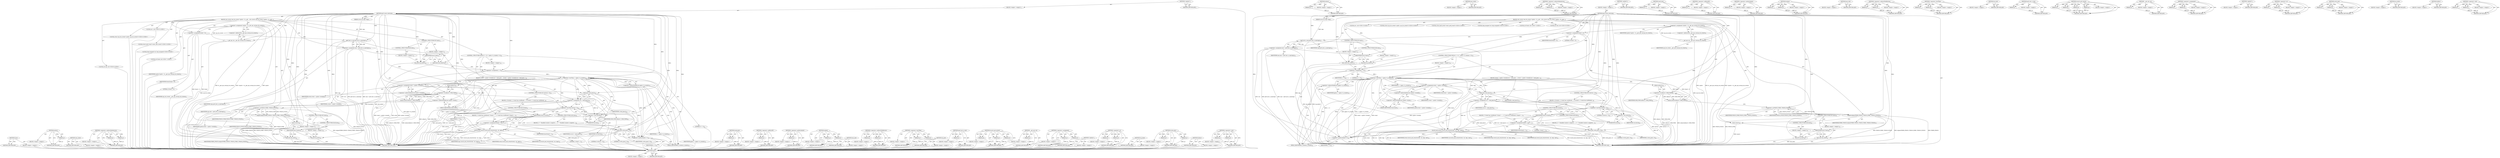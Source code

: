 digraph "&lt;operator&gt;.cast" {
vulnerable_205 [label=<(METHOD,isync)>];
vulnerable_206 [label=<(BLOCK,&lt;empty&gt;,&lt;empty&gt;)>];
vulnerable_207 [label=<(METHOD_RETURN,ANY)>];
vulnerable_188 [label=<(METHOD,mtmsr)>];
vulnerable_189 [label=<(PARAM,p1)>];
vulnerable_190 [label=<(BLOCK,&lt;empty&gt;,&lt;empty&gt;)>];
vulnerable_191 [label=<(METHOD_RETURN,ANY)>];
vulnerable_142 [label=<(METHOD,nmi_enter)>];
vulnerable_143 [label=<(BLOCK,&lt;empty&gt;,&lt;empty&gt;)>];
vulnerable_144 [label=<(METHOD_RETURN,ANY)>];
vulnerable_162 [label=<(METHOD,&lt;operator&gt;.indirectIndexAccess)>];
vulnerable_163 [label=<(PARAM,p1)>];
vulnerable_164 [label=<(PARAM,p2)>];
vulnerable_165 [label=<(BLOCK,&lt;empty&gt;,&lt;empty&gt;)>];
vulnerable_166 [label=<(METHOD_RETURN,ANY)>];
vulnerable_6 [label=<(METHOD,&lt;global&gt;)<SUB>1</SUB>>];
vulnerable_7 [label=<(BLOCK,&lt;empty&gt;,&lt;empty&gt;)<SUB>1</SUB>>];
vulnerable_8 [label=<(METHOD,perf_event_interrupt)<SUB>1</SUB>>];
vulnerable_9 [label=<(PARAM,struct pt_regs *regs)<SUB>1</SUB>>];
vulnerable_10 [label=<(BLOCK,{
	int i;
	struct cpu_hw_events *cpuhw = &amp;__get...,{
	int i;
	struct cpu_hw_events *cpuhw = &amp;__get...)<SUB>2</SUB>>];
vulnerable_11 [label="<(LOCAL,int i: int)<SUB>3</SUB>>"];
vulnerable_12 [label="<(LOCAL,struct cpu_hw_events* cpuhw: cpu_hw_events*)<SUB>4</SUB>>"];
vulnerable_13 [label=<(&lt;operator&gt;.assignment,*cpuhw = &amp;__get_cpu_var(cpu_hw_events))<SUB>4</SUB>>];
vulnerable_14 [label=<(IDENTIFIER,cpuhw,*cpuhw = &amp;__get_cpu_var(cpu_hw_events))<SUB>4</SUB>>];
vulnerable_15 [label=<(&lt;operator&gt;.addressOf,&amp;__get_cpu_var(cpu_hw_events))<SUB>4</SUB>>];
vulnerable_16 [label=<(__get_cpu_var,__get_cpu_var(cpu_hw_events))<SUB>4</SUB>>];
vulnerable_17 [label=<(IDENTIFIER,cpu_hw_events,__get_cpu_var(cpu_hw_events))<SUB>4</SUB>>];
vulnerable_18 [label="<(LOCAL,struct perf_event* event: perf_event*)<SUB>5</SUB>>"];
vulnerable_19 [label="<(LOCAL,long unsigned val: long unsigned)<SUB>6</SUB>>"];
vulnerable_20 [label="<(LOCAL,int found: int)<SUB>7</SUB>>"];
vulnerable_21 [label=<(&lt;operator&gt;.assignment,found = 0)<SUB>7</SUB>>];
vulnerable_22 [label=<(IDENTIFIER,found,found = 0)<SUB>7</SUB>>];
vulnerable_23 [label=<(LITERAL,0,found = 0)<SUB>7</SUB>>];
vulnerable_24 [label="<(LOCAL,int nmi: int)<SUB>8</SUB>>"];
vulnerable_25 [label=<(&lt;operator&gt;.assignment,nmi = perf_intr_is_nmi(regs))<SUB>10</SUB>>];
vulnerable_26 [label=<(IDENTIFIER,nmi,nmi = perf_intr_is_nmi(regs))<SUB>10</SUB>>];
vulnerable_27 [label=<(perf_intr_is_nmi,perf_intr_is_nmi(regs))<SUB>10</SUB>>];
vulnerable_28 [label=<(IDENTIFIER,regs,perf_intr_is_nmi(regs))<SUB>10</SUB>>];
vulnerable_29 [label=<(CONTROL_STRUCTURE,IF,if (nmi))<SUB>11</SUB>>];
vulnerable_30 [label=<(IDENTIFIER,nmi,if (nmi))<SUB>11</SUB>>];
vulnerable_31 [label=<(BLOCK,&lt;empty&gt;,&lt;empty&gt;)<SUB>12</SUB>>];
vulnerable_32 [label=<(nmi_enter,nmi_enter())<SUB>12</SUB>>];
vulnerable_33 [label=<(CONTROL_STRUCTURE,ELSE,else)<SUB>14</SUB>>];
vulnerable_34 [label=<(BLOCK,&lt;empty&gt;,&lt;empty&gt;)<SUB>14</SUB>>];
vulnerable_35 [label=<(irq_enter,irq_enter())<SUB>14</SUB>>];
vulnerable_36 [label=<(CONTROL_STRUCTURE,FOR,for (i = 0;i &lt; ppmu-&gt;n_counter;++i))<SUB>16</SUB>>];
vulnerable_37 [label=<(BLOCK,&lt;empty&gt;,&lt;empty&gt;)<SUB>16</SUB>>];
vulnerable_38 [label=<(&lt;operator&gt;.assignment,i = 0)<SUB>16</SUB>>];
vulnerable_39 [label=<(IDENTIFIER,i,i = 0)<SUB>16</SUB>>];
vulnerable_40 [label=<(LITERAL,0,i = 0)<SUB>16</SUB>>];
vulnerable_41 [label=<(&lt;operator&gt;.lessThan,i &lt; ppmu-&gt;n_counter)<SUB>16</SUB>>];
vulnerable_42 [label=<(IDENTIFIER,i,i &lt; ppmu-&gt;n_counter)<SUB>16</SUB>>];
vulnerable_43 [label=<(&lt;operator&gt;.indirectFieldAccess,ppmu-&gt;n_counter)<SUB>16</SUB>>];
vulnerable_44 [label=<(IDENTIFIER,ppmu,i &lt; ppmu-&gt;n_counter)<SUB>16</SUB>>];
vulnerable_45 [label=<(FIELD_IDENTIFIER,n_counter,n_counter)<SUB>16</SUB>>];
vulnerable_46 [label=<(&lt;operator&gt;.preIncrement,++i)<SUB>16</SUB>>];
vulnerable_47 [label=<(IDENTIFIER,i,++i)<SUB>16</SUB>>];
vulnerable_48 [label=<(BLOCK,{
		event = cpuhw-&gt;event[i];

		val = read_pmc(...,{
		event = cpuhw-&gt;event[i];

		val = read_pmc(...)<SUB>16</SUB>>];
vulnerable_49 [label=<(&lt;operator&gt;.assignment,event = cpuhw-&gt;event[i])<SUB>17</SUB>>];
vulnerable_50 [label=<(IDENTIFIER,event,event = cpuhw-&gt;event[i])<SUB>17</SUB>>];
vulnerable_51 [label=<(&lt;operator&gt;.indirectIndexAccess,cpuhw-&gt;event[i])<SUB>17</SUB>>];
vulnerable_52 [label=<(&lt;operator&gt;.indirectFieldAccess,cpuhw-&gt;event)<SUB>17</SUB>>];
vulnerable_53 [label=<(IDENTIFIER,cpuhw,event = cpuhw-&gt;event[i])<SUB>17</SUB>>];
vulnerable_54 [label=<(FIELD_IDENTIFIER,event,event)<SUB>17</SUB>>];
vulnerable_55 [label=<(IDENTIFIER,i,event = cpuhw-&gt;event[i])<SUB>17</SUB>>];
vulnerable_56 [label=<(&lt;operator&gt;.assignment,val = read_pmc(i))<SUB>19</SUB>>];
vulnerable_57 [label=<(IDENTIFIER,val,val = read_pmc(i))<SUB>19</SUB>>];
vulnerable_58 [label=<(read_pmc,read_pmc(i))<SUB>19</SUB>>];
vulnerable_59 [label=<(IDENTIFIER,i,read_pmc(i))<SUB>19</SUB>>];
vulnerable_60 [label=<(CONTROL_STRUCTURE,IF,if ((int)val &lt; 0))<SUB>20</SUB>>];
vulnerable_61 [label=<(&lt;operator&gt;.lessThan,(int)val &lt; 0)<SUB>20</SUB>>];
vulnerable_62 [label=<(&lt;operator&gt;.cast,(int)val)<SUB>20</SUB>>];
vulnerable_63 [label=<(UNKNOWN,int,int)<SUB>20</SUB>>];
vulnerable_64 [label=<(IDENTIFIER,val,(int)val)<SUB>20</SUB>>];
vulnerable_65 [label=<(LITERAL,0,(int)val &lt; 0)<SUB>20</SUB>>];
vulnerable_66 [label=<(BLOCK,{
 			if (event) {
 				/* event has overflowed...,{
 			if (event) {
 				/* event has overflowed...)<SUB>20</SUB>>];
vulnerable_67 [label=<(CONTROL_STRUCTURE,IF,if (event))<SUB>21</SUB>>];
vulnerable_68 [label=<(IDENTIFIER,event,if (event))<SUB>21</SUB>>];
vulnerable_69 [label=<(BLOCK,{
 				/* event has overflowed */
 				found = ...,{
 				/* event has overflowed */
 				found = ...)<SUB>21</SUB>>];
vulnerable_70 [label=<(&lt;operator&gt;.assignment,found = 1)<SUB>23</SUB>>];
vulnerable_71 [label=<(IDENTIFIER,found,found = 1)<SUB>23</SUB>>];
vulnerable_72 [label=<(LITERAL,1,found = 1)<SUB>23</SUB>>];
vulnerable_73 [label=<(record_and_restart,record_and_restart(event, val, regs, nmi))<SUB>24</SUB>>];
vulnerable_74 [label=<(IDENTIFIER,event,record_and_restart(event, val, regs, nmi))<SUB>24</SUB>>];
vulnerable_75 [label=<(IDENTIFIER,val,record_and_restart(event, val, regs, nmi))<SUB>24</SUB>>];
vulnerable_76 [label=<(IDENTIFIER,regs,record_and_restart(event, val, regs, nmi))<SUB>24</SUB>>];
vulnerable_77 [label=<(IDENTIFIER,nmi,record_and_restart(event, val, regs, nmi))<SUB>24</SUB>>];
vulnerable_78 [label=<(CONTROL_STRUCTURE,ELSE,else)<SUB>25</SUB>>];
vulnerable_79 [label=<(BLOCK,{
 				/*
 				 * Disabled counter is negative,...,{
 				/*
 				 * Disabled counter is negative,...)<SUB>25</SUB>>];
vulnerable_80 [label=<(write_pmc,write_pmc(i, 0))<SUB>30</SUB>>];
vulnerable_81 [label=<(IDENTIFIER,i,write_pmc(i, 0))<SUB>30</SUB>>];
vulnerable_82 [label=<(LITERAL,0,write_pmc(i, 0))<SUB>30</SUB>>];
vulnerable_83 [label=<(mtmsr,mtmsr(mfmsr() | MSR_PMM))<SUB>36</SUB>>];
vulnerable_84 [label=<(&lt;operator&gt;.or,mfmsr() | MSR_PMM)<SUB>36</SUB>>];
vulnerable_85 [label=<(mfmsr,mfmsr())<SUB>36</SUB>>];
vulnerable_86 [label=<(IDENTIFIER,MSR_PMM,mfmsr() | MSR_PMM)<SUB>36</SUB>>];
vulnerable_87 [label=<(mtpmr,mtpmr(PMRN_PMGC0, PMGC0_PMIE | PMGC0_FCECE))<SUB>37</SUB>>];
vulnerable_88 [label=<(IDENTIFIER,PMRN_PMGC0,mtpmr(PMRN_PMGC0, PMGC0_PMIE | PMGC0_FCECE))<SUB>37</SUB>>];
vulnerable_89 [label=<(&lt;operator&gt;.or,PMGC0_PMIE | PMGC0_FCECE)<SUB>37</SUB>>];
vulnerable_90 [label=<(IDENTIFIER,PMGC0_PMIE,PMGC0_PMIE | PMGC0_FCECE)<SUB>37</SUB>>];
vulnerable_91 [label=<(IDENTIFIER,PMGC0_FCECE,PMGC0_PMIE | PMGC0_FCECE)<SUB>37</SUB>>];
vulnerable_92 [label=<(isync,isync())<SUB>38</SUB>>];
vulnerable_93 [label=<(CONTROL_STRUCTURE,IF,if (nmi))<SUB>40</SUB>>];
vulnerable_94 [label=<(IDENTIFIER,nmi,if (nmi))<SUB>40</SUB>>];
vulnerable_95 [label=<(BLOCK,&lt;empty&gt;,&lt;empty&gt;)<SUB>41</SUB>>];
vulnerable_96 [label=<(nmi_exit,nmi_exit())<SUB>41</SUB>>];
vulnerable_97 [label=<(CONTROL_STRUCTURE,ELSE,else)<SUB>43</SUB>>];
vulnerable_98 [label=<(BLOCK,&lt;empty&gt;,&lt;empty&gt;)<SUB>43</SUB>>];
vulnerable_99 [label=<(irq_exit,irq_exit())<SUB>43</SUB>>];
vulnerable_100 [label=<(METHOD_RETURN,void)<SUB>1</SUB>>];
vulnerable_102 [label=<(METHOD_RETURN,ANY)<SUB>1</SUB>>];
vulnerable_167 [label=<(METHOD,read_pmc)>];
vulnerable_168 [label=<(PARAM,p1)>];
vulnerable_169 [label=<(BLOCK,&lt;empty&gt;,&lt;empty&gt;)>];
vulnerable_170 [label=<(METHOD_RETURN,ANY)>];
vulnerable_130 [label=<(METHOD,&lt;operator&gt;.addressOf)>];
vulnerable_131 [label=<(PARAM,p1)>];
vulnerable_132 [label=<(BLOCK,&lt;empty&gt;,&lt;empty&gt;)>];
vulnerable_133 [label=<(METHOD_RETURN,ANY)>];
vulnerable_158 [label=<(METHOD,&lt;operator&gt;.preIncrement)>];
vulnerable_159 [label=<(PARAM,p1)>];
vulnerable_160 [label=<(BLOCK,&lt;empty&gt;,&lt;empty&gt;)>];
vulnerable_161 [label=<(METHOD_RETURN,ANY)>];
vulnerable_200 [label=<(METHOD,mtpmr)>];
vulnerable_201 [label=<(PARAM,p1)>];
vulnerable_202 [label=<(PARAM,p2)>];
vulnerable_203 [label=<(BLOCK,&lt;empty&gt;,&lt;empty&gt;)>];
vulnerable_204 [label=<(METHOD_RETURN,ANY)>];
vulnerable_208 [label=<(METHOD,nmi_exit)>];
vulnerable_209 [label=<(BLOCK,&lt;empty&gt;,&lt;empty&gt;)>];
vulnerable_210 [label=<(METHOD_RETURN,ANY)>];
vulnerable_153 [label=<(METHOD,&lt;operator&gt;.indirectFieldAccess)>];
vulnerable_154 [label=<(PARAM,p1)>];
vulnerable_155 [label=<(PARAM,p2)>];
vulnerable_156 [label=<(BLOCK,&lt;empty&gt;,&lt;empty&gt;)>];
vulnerable_157 [label=<(METHOD_RETURN,ANY)>];
vulnerable_148 [label=<(METHOD,&lt;operator&gt;.lessThan)>];
vulnerable_149 [label=<(PARAM,p1)>];
vulnerable_150 [label=<(PARAM,p2)>];
vulnerable_151 [label=<(BLOCK,&lt;empty&gt;,&lt;empty&gt;)>];
vulnerable_152 [label=<(METHOD_RETURN,ANY)>];
vulnerable_211 [label=<(METHOD,irq_exit)>];
vulnerable_212 [label=<(BLOCK,&lt;empty&gt;,&lt;empty&gt;)>];
vulnerable_213 [label=<(METHOD_RETURN,ANY)>];
vulnerable_138 [label=<(METHOD,perf_intr_is_nmi)>];
vulnerable_139 [label=<(PARAM,p1)>];
vulnerable_140 [label=<(BLOCK,&lt;empty&gt;,&lt;empty&gt;)>];
vulnerable_141 [label=<(METHOD_RETURN,ANY)>];
vulnerable_176 [label=<(METHOD,record_and_restart)>];
vulnerable_177 [label=<(PARAM,p1)>];
vulnerable_178 [label=<(PARAM,p2)>];
vulnerable_179 [label=<(PARAM,p3)>];
vulnerable_180 [label=<(PARAM,p4)>];
vulnerable_181 [label=<(BLOCK,&lt;empty&gt;,&lt;empty&gt;)>];
vulnerable_182 [label=<(METHOD_RETURN,ANY)>];
vulnerable_134 [label=<(METHOD,__get_cpu_var)>];
vulnerable_135 [label=<(PARAM,p1)>];
vulnerable_136 [label=<(BLOCK,&lt;empty&gt;,&lt;empty&gt;)>];
vulnerable_137 [label=<(METHOD_RETURN,ANY)>];
vulnerable_125 [label=<(METHOD,&lt;operator&gt;.assignment)>];
vulnerable_126 [label=<(PARAM,p1)>];
vulnerable_127 [label=<(PARAM,p2)>];
vulnerable_128 [label=<(BLOCK,&lt;empty&gt;,&lt;empty&gt;)>];
vulnerable_129 [label=<(METHOD_RETURN,ANY)>];
vulnerable_119 [label=<(METHOD,&lt;global&gt;)<SUB>1</SUB>>];
vulnerable_120 [label=<(BLOCK,&lt;empty&gt;,&lt;empty&gt;)>];
vulnerable_121 [label=<(METHOD_RETURN,ANY)>];
vulnerable_192 [label=<(METHOD,&lt;operator&gt;.or)>];
vulnerable_193 [label=<(PARAM,p1)>];
vulnerable_194 [label=<(PARAM,p2)>];
vulnerable_195 [label=<(BLOCK,&lt;empty&gt;,&lt;empty&gt;)>];
vulnerable_196 [label=<(METHOD_RETURN,ANY)>];
vulnerable_183 [label=<(METHOD,write_pmc)>];
vulnerable_184 [label=<(PARAM,p1)>];
vulnerable_185 [label=<(PARAM,p2)>];
vulnerable_186 [label=<(BLOCK,&lt;empty&gt;,&lt;empty&gt;)>];
vulnerable_187 [label=<(METHOD_RETURN,ANY)>];
vulnerable_145 [label=<(METHOD,irq_enter)>];
vulnerable_146 [label=<(BLOCK,&lt;empty&gt;,&lt;empty&gt;)>];
vulnerable_147 [label=<(METHOD_RETURN,ANY)>];
vulnerable_197 [label=<(METHOD,mfmsr)>];
vulnerable_198 [label=<(BLOCK,&lt;empty&gt;,&lt;empty&gt;)>];
vulnerable_199 [label=<(METHOD_RETURN,ANY)>];
vulnerable_171 [label=<(METHOD,&lt;operator&gt;.cast)>];
vulnerable_172 [label=<(PARAM,p1)>];
vulnerable_173 [label=<(PARAM,p2)>];
vulnerable_174 [label=<(BLOCK,&lt;empty&gt;,&lt;empty&gt;)>];
vulnerable_175 [label=<(METHOD_RETURN,ANY)>];
fixed_203 [label=<(METHOD,isync)>];
fixed_204 [label=<(BLOCK,&lt;empty&gt;,&lt;empty&gt;)>];
fixed_205 [label=<(METHOD_RETURN,ANY)>];
fixed_186 [label=<(METHOD,mtmsr)>];
fixed_187 [label=<(PARAM,p1)>];
fixed_188 [label=<(BLOCK,&lt;empty&gt;,&lt;empty&gt;)>];
fixed_189 [label=<(METHOD_RETURN,ANY)>];
fixed_141 [label=<(METHOD,nmi_enter)>];
fixed_142 [label=<(BLOCK,&lt;empty&gt;,&lt;empty&gt;)>];
fixed_143 [label=<(METHOD_RETURN,ANY)>];
fixed_161 [label=<(METHOD,&lt;operator&gt;.indirectIndexAccess)>];
fixed_162 [label=<(PARAM,p1)>];
fixed_163 [label=<(PARAM,p2)>];
fixed_164 [label=<(BLOCK,&lt;empty&gt;,&lt;empty&gt;)>];
fixed_165 [label=<(METHOD_RETURN,ANY)>];
fixed_6 [label=<(METHOD,&lt;global&gt;)<SUB>1</SUB>>];
fixed_7 [label=<(BLOCK,&lt;empty&gt;,&lt;empty&gt;)<SUB>1</SUB>>];
fixed_8 [label=<(METHOD,perf_event_interrupt)<SUB>1</SUB>>];
fixed_9 [label=<(PARAM,struct pt_regs *regs)<SUB>1</SUB>>];
fixed_10 [label=<(BLOCK,{
	int i;
	struct cpu_hw_events *cpuhw = &amp;__get...,{
	int i;
	struct cpu_hw_events *cpuhw = &amp;__get...)<SUB>2</SUB>>];
fixed_11 [label="<(LOCAL,int i: int)<SUB>3</SUB>>"];
fixed_12 [label="<(LOCAL,struct cpu_hw_events* cpuhw: cpu_hw_events*)<SUB>4</SUB>>"];
fixed_13 [label=<(&lt;operator&gt;.assignment,*cpuhw = &amp;__get_cpu_var(cpu_hw_events))<SUB>4</SUB>>];
fixed_14 [label=<(IDENTIFIER,cpuhw,*cpuhw = &amp;__get_cpu_var(cpu_hw_events))<SUB>4</SUB>>];
fixed_15 [label=<(&lt;operator&gt;.addressOf,&amp;__get_cpu_var(cpu_hw_events))<SUB>4</SUB>>];
fixed_16 [label=<(__get_cpu_var,__get_cpu_var(cpu_hw_events))<SUB>4</SUB>>];
fixed_17 [label=<(IDENTIFIER,cpu_hw_events,__get_cpu_var(cpu_hw_events))<SUB>4</SUB>>];
fixed_18 [label="<(LOCAL,struct perf_event* event: perf_event*)<SUB>5</SUB>>"];
fixed_19 [label="<(LOCAL,long unsigned val: long unsigned)<SUB>6</SUB>>"];
fixed_20 [label="<(LOCAL,int found: int)<SUB>7</SUB>>"];
fixed_21 [label=<(&lt;operator&gt;.assignment,found = 0)<SUB>7</SUB>>];
fixed_22 [label=<(IDENTIFIER,found,found = 0)<SUB>7</SUB>>];
fixed_23 [label=<(LITERAL,0,found = 0)<SUB>7</SUB>>];
fixed_24 [label="<(LOCAL,int nmi: int)<SUB>8</SUB>>"];
fixed_25 [label=<(&lt;operator&gt;.assignment,nmi = perf_intr_is_nmi(regs))<SUB>10</SUB>>];
fixed_26 [label=<(IDENTIFIER,nmi,nmi = perf_intr_is_nmi(regs))<SUB>10</SUB>>];
fixed_27 [label=<(perf_intr_is_nmi,perf_intr_is_nmi(regs))<SUB>10</SUB>>];
fixed_28 [label=<(IDENTIFIER,regs,perf_intr_is_nmi(regs))<SUB>10</SUB>>];
fixed_29 [label=<(CONTROL_STRUCTURE,IF,if (nmi))<SUB>11</SUB>>];
fixed_30 [label=<(IDENTIFIER,nmi,if (nmi))<SUB>11</SUB>>];
fixed_31 [label=<(BLOCK,&lt;empty&gt;,&lt;empty&gt;)<SUB>12</SUB>>];
fixed_32 [label=<(nmi_enter,nmi_enter())<SUB>12</SUB>>];
fixed_33 [label=<(CONTROL_STRUCTURE,ELSE,else)<SUB>14</SUB>>];
fixed_34 [label=<(BLOCK,&lt;empty&gt;,&lt;empty&gt;)<SUB>14</SUB>>];
fixed_35 [label=<(irq_enter,irq_enter())<SUB>14</SUB>>];
fixed_36 [label=<(CONTROL_STRUCTURE,FOR,for (i = 0;i &lt; ppmu-&gt;n_counter;++i))<SUB>16</SUB>>];
fixed_37 [label=<(BLOCK,&lt;empty&gt;,&lt;empty&gt;)<SUB>16</SUB>>];
fixed_38 [label=<(&lt;operator&gt;.assignment,i = 0)<SUB>16</SUB>>];
fixed_39 [label=<(IDENTIFIER,i,i = 0)<SUB>16</SUB>>];
fixed_40 [label=<(LITERAL,0,i = 0)<SUB>16</SUB>>];
fixed_41 [label=<(&lt;operator&gt;.lessThan,i &lt; ppmu-&gt;n_counter)<SUB>16</SUB>>];
fixed_42 [label=<(IDENTIFIER,i,i &lt; ppmu-&gt;n_counter)<SUB>16</SUB>>];
fixed_43 [label=<(&lt;operator&gt;.indirectFieldAccess,ppmu-&gt;n_counter)<SUB>16</SUB>>];
fixed_44 [label=<(IDENTIFIER,ppmu,i &lt; ppmu-&gt;n_counter)<SUB>16</SUB>>];
fixed_45 [label=<(FIELD_IDENTIFIER,n_counter,n_counter)<SUB>16</SUB>>];
fixed_46 [label=<(&lt;operator&gt;.preIncrement,++i)<SUB>16</SUB>>];
fixed_47 [label=<(IDENTIFIER,i,++i)<SUB>16</SUB>>];
fixed_48 [label=<(BLOCK,{
		event = cpuhw-&gt;event[i];

		val = read_pmc(...,{
		event = cpuhw-&gt;event[i];

		val = read_pmc(...)<SUB>16</SUB>>];
fixed_49 [label=<(&lt;operator&gt;.assignment,event = cpuhw-&gt;event[i])<SUB>17</SUB>>];
fixed_50 [label=<(IDENTIFIER,event,event = cpuhw-&gt;event[i])<SUB>17</SUB>>];
fixed_51 [label=<(&lt;operator&gt;.indirectIndexAccess,cpuhw-&gt;event[i])<SUB>17</SUB>>];
fixed_52 [label=<(&lt;operator&gt;.indirectFieldAccess,cpuhw-&gt;event)<SUB>17</SUB>>];
fixed_53 [label=<(IDENTIFIER,cpuhw,event = cpuhw-&gt;event[i])<SUB>17</SUB>>];
fixed_54 [label=<(FIELD_IDENTIFIER,event,event)<SUB>17</SUB>>];
fixed_55 [label=<(IDENTIFIER,i,event = cpuhw-&gt;event[i])<SUB>17</SUB>>];
fixed_56 [label=<(&lt;operator&gt;.assignment,val = read_pmc(i))<SUB>19</SUB>>];
fixed_57 [label=<(IDENTIFIER,val,val = read_pmc(i))<SUB>19</SUB>>];
fixed_58 [label=<(read_pmc,read_pmc(i))<SUB>19</SUB>>];
fixed_59 [label=<(IDENTIFIER,i,read_pmc(i))<SUB>19</SUB>>];
fixed_60 [label=<(CONTROL_STRUCTURE,IF,if ((int)val &lt; 0))<SUB>20</SUB>>];
fixed_61 [label=<(&lt;operator&gt;.lessThan,(int)val &lt; 0)<SUB>20</SUB>>];
fixed_62 [label=<(&lt;operator&gt;.cast,(int)val)<SUB>20</SUB>>];
fixed_63 [label=<(UNKNOWN,int,int)<SUB>20</SUB>>];
fixed_64 [label=<(IDENTIFIER,val,(int)val)<SUB>20</SUB>>];
fixed_65 [label=<(LITERAL,0,(int)val &lt; 0)<SUB>20</SUB>>];
fixed_66 [label=<(BLOCK,{
 			if (event) {
 				/* event has overflowed...,{
 			if (event) {
 				/* event has overflowed...)<SUB>20</SUB>>];
fixed_67 [label=<(CONTROL_STRUCTURE,IF,if (event))<SUB>21</SUB>>];
fixed_68 [label=<(IDENTIFIER,event,if (event))<SUB>21</SUB>>];
fixed_69 [label=<(BLOCK,{
 				/* event has overflowed */
 				found = ...,{
 				/* event has overflowed */
 				found = ...)<SUB>21</SUB>>];
fixed_70 [label=<(&lt;operator&gt;.assignment,found = 1)<SUB>23</SUB>>];
fixed_71 [label=<(IDENTIFIER,found,found = 1)<SUB>23</SUB>>];
fixed_72 [label=<(LITERAL,1,found = 1)<SUB>23</SUB>>];
fixed_73 [label=<(record_and_restart,record_and_restart(event, val, regs))<SUB>24</SUB>>];
fixed_74 [label=<(IDENTIFIER,event,record_and_restart(event, val, regs))<SUB>24</SUB>>];
fixed_75 [label=<(IDENTIFIER,val,record_and_restart(event, val, regs))<SUB>24</SUB>>];
fixed_76 [label=<(IDENTIFIER,regs,record_and_restart(event, val, regs))<SUB>24</SUB>>];
fixed_77 [label=<(CONTROL_STRUCTURE,ELSE,else)<SUB>25</SUB>>];
fixed_78 [label=<(BLOCK,{
 				/*
 				 * Disabled counter is negative,...,{
 				/*
 				 * Disabled counter is negative,...)<SUB>25</SUB>>];
fixed_79 [label=<(write_pmc,write_pmc(i, 0))<SUB>30</SUB>>];
fixed_80 [label=<(IDENTIFIER,i,write_pmc(i, 0))<SUB>30</SUB>>];
fixed_81 [label=<(LITERAL,0,write_pmc(i, 0))<SUB>30</SUB>>];
fixed_82 [label=<(mtmsr,mtmsr(mfmsr() | MSR_PMM))<SUB>36</SUB>>];
fixed_83 [label=<(&lt;operator&gt;.or,mfmsr() | MSR_PMM)<SUB>36</SUB>>];
fixed_84 [label=<(mfmsr,mfmsr())<SUB>36</SUB>>];
fixed_85 [label=<(IDENTIFIER,MSR_PMM,mfmsr() | MSR_PMM)<SUB>36</SUB>>];
fixed_86 [label=<(mtpmr,mtpmr(PMRN_PMGC0, PMGC0_PMIE | PMGC0_FCECE))<SUB>37</SUB>>];
fixed_87 [label=<(IDENTIFIER,PMRN_PMGC0,mtpmr(PMRN_PMGC0, PMGC0_PMIE | PMGC0_FCECE))<SUB>37</SUB>>];
fixed_88 [label=<(&lt;operator&gt;.or,PMGC0_PMIE | PMGC0_FCECE)<SUB>37</SUB>>];
fixed_89 [label=<(IDENTIFIER,PMGC0_PMIE,PMGC0_PMIE | PMGC0_FCECE)<SUB>37</SUB>>];
fixed_90 [label=<(IDENTIFIER,PMGC0_FCECE,PMGC0_PMIE | PMGC0_FCECE)<SUB>37</SUB>>];
fixed_91 [label=<(isync,isync())<SUB>38</SUB>>];
fixed_92 [label=<(CONTROL_STRUCTURE,IF,if (nmi))<SUB>40</SUB>>];
fixed_93 [label=<(IDENTIFIER,nmi,if (nmi))<SUB>40</SUB>>];
fixed_94 [label=<(BLOCK,&lt;empty&gt;,&lt;empty&gt;)<SUB>41</SUB>>];
fixed_95 [label=<(nmi_exit,nmi_exit())<SUB>41</SUB>>];
fixed_96 [label=<(CONTROL_STRUCTURE,ELSE,else)<SUB>43</SUB>>];
fixed_97 [label=<(BLOCK,&lt;empty&gt;,&lt;empty&gt;)<SUB>43</SUB>>];
fixed_98 [label=<(irq_exit,irq_exit())<SUB>43</SUB>>];
fixed_99 [label=<(METHOD_RETURN,void)<SUB>1</SUB>>];
fixed_101 [label=<(METHOD_RETURN,ANY)<SUB>1</SUB>>];
fixed_166 [label=<(METHOD,read_pmc)>];
fixed_167 [label=<(PARAM,p1)>];
fixed_168 [label=<(BLOCK,&lt;empty&gt;,&lt;empty&gt;)>];
fixed_169 [label=<(METHOD_RETURN,ANY)>];
fixed_129 [label=<(METHOD,&lt;operator&gt;.addressOf)>];
fixed_130 [label=<(PARAM,p1)>];
fixed_131 [label=<(BLOCK,&lt;empty&gt;,&lt;empty&gt;)>];
fixed_132 [label=<(METHOD_RETURN,ANY)>];
fixed_157 [label=<(METHOD,&lt;operator&gt;.preIncrement)>];
fixed_158 [label=<(PARAM,p1)>];
fixed_159 [label=<(BLOCK,&lt;empty&gt;,&lt;empty&gt;)>];
fixed_160 [label=<(METHOD_RETURN,ANY)>];
fixed_198 [label=<(METHOD,mtpmr)>];
fixed_199 [label=<(PARAM,p1)>];
fixed_200 [label=<(PARAM,p2)>];
fixed_201 [label=<(BLOCK,&lt;empty&gt;,&lt;empty&gt;)>];
fixed_202 [label=<(METHOD_RETURN,ANY)>];
fixed_206 [label=<(METHOD,nmi_exit)>];
fixed_207 [label=<(BLOCK,&lt;empty&gt;,&lt;empty&gt;)>];
fixed_208 [label=<(METHOD_RETURN,ANY)>];
fixed_152 [label=<(METHOD,&lt;operator&gt;.indirectFieldAccess)>];
fixed_153 [label=<(PARAM,p1)>];
fixed_154 [label=<(PARAM,p2)>];
fixed_155 [label=<(BLOCK,&lt;empty&gt;,&lt;empty&gt;)>];
fixed_156 [label=<(METHOD_RETURN,ANY)>];
fixed_147 [label=<(METHOD,&lt;operator&gt;.lessThan)>];
fixed_148 [label=<(PARAM,p1)>];
fixed_149 [label=<(PARAM,p2)>];
fixed_150 [label=<(BLOCK,&lt;empty&gt;,&lt;empty&gt;)>];
fixed_151 [label=<(METHOD_RETURN,ANY)>];
fixed_209 [label=<(METHOD,irq_exit)>];
fixed_210 [label=<(BLOCK,&lt;empty&gt;,&lt;empty&gt;)>];
fixed_211 [label=<(METHOD_RETURN,ANY)>];
fixed_137 [label=<(METHOD,perf_intr_is_nmi)>];
fixed_138 [label=<(PARAM,p1)>];
fixed_139 [label=<(BLOCK,&lt;empty&gt;,&lt;empty&gt;)>];
fixed_140 [label=<(METHOD_RETURN,ANY)>];
fixed_175 [label=<(METHOD,record_and_restart)>];
fixed_176 [label=<(PARAM,p1)>];
fixed_177 [label=<(PARAM,p2)>];
fixed_178 [label=<(PARAM,p3)>];
fixed_179 [label=<(BLOCK,&lt;empty&gt;,&lt;empty&gt;)>];
fixed_180 [label=<(METHOD_RETURN,ANY)>];
fixed_133 [label=<(METHOD,__get_cpu_var)>];
fixed_134 [label=<(PARAM,p1)>];
fixed_135 [label=<(BLOCK,&lt;empty&gt;,&lt;empty&gt;)>];
fixed_136 [label=<(METHOD_RETURN,ANY)>];
fixed_124 [label=<(METHOD,&lt;operator&gt;.assignment)>];
fixed_125 [label=<(PARAM,p1)>];
fixed_126 [label=<(PARAM,p2)>];
fixed_127 [label=<(BLOCK,&lt;empty&gt;,&lt;empty&gt;)>];
fixed_128 [label=<(METHOD_RETURN,ANY)>];
fixed_118 [label=<(METHOD,&lt;global&gt;)<SUB>1</SUB>>];
fixed_119 [label=<(BLOCK,&lt;empty&gt;,&lt;empty&gt;)>];
fixed_120 [label=<(METHOD_RETURN,ANY)>];
fixed_190 [label=<(METHOD,&lt;operator&gt;.or)>];
fixed_191 [label=<(PARAM,p1)>];
fixed_192 [label=<(PARAM,p2)>];
fixed_193 [label=<(BLOCK,&lt;empty&gt;,&lt;empty&gt;)>];
fixed_194 [label=<(METHOD_RETURN,ANY)>];
fixed_181 [label=<(METHOD,write_pmc)>];
fixed_182 [label=<(PARAM,p1)>];
fixed_183 [label=<(PARAM,p2)>];
fixed_184 [label=<(BLOCK,&lt;empty&gt;,&lt;empty&gt;)>];
fixed_185 [label=<(METHOD_RETURN,ANY)>];
fixed_144 [label=<(METHOD,irq_enter)>];
fixed_145 [label=<(BLOCK,&lt;empty&gt;,&lt;empty&gt;)>];
fixed_146 [label=<(METHOD_RETURN,ANY)>];
fixed_195 [label=<(METHOD,mfmsr)>];
fixed_196 [label=<(BLOCK,&lt;empty&gt;,&lt;empty&gt;)>];
fixed_197 [label=<(METHOD_RETURN,ANY)>];
fixed_170 [label=<(METHOD,&lt;operator&gt;.cast)>];
fixed_171 [label=<(PARAM,p1)>];
fixed_172 [label=<(PARAM,p2)>];
fixed_173 [label=<(BLOCK,&lt;empty&gt;,&lt;empty&gt;)>];
fixed_174 [label=<(METHOD_RETURN,ANY)>];
vulnerable_205 -> vulnerable_206  [key=0, label="AST: "];
vulnerable_205 -> vulnerable_207  [key=0, label="AST: "];
vulnerable_205 -> vulnerable_207  [key=1, label="CFG: "];
vulnerable_188 -> vulnerable_189  [key=0, label="AST: "];
vulnerable_188 -> vulnerable_189  [key=1, label="DDG: "];
vulnerable_188 -> vulnerable_190  [key=0, label="AST: "];
vulnerable_188 -> vulnerable_191  [key=0, label="AST: "];
vulnerable_188 -> vulnerable_191  [key=1, label="CFG: "];
vulnerable_189 -> vulnerable_191  [key=0, label="DDG: p1"];
vulnerable_142 -> vulnerable_143  [key=0, label="AST: "];
vulnerable_142 -> vulnerable_144  [key=0, label="AST: "];
vulnerable_142 -> vulnerable_144  [key=1, label="CFG: "];
vulnerable_162 -> vulnerable_163  [key=0, label="AST: "];
vulnerable_162 -> vulnerable_163  [key=1, label="DDG: "];
vulnerable_162 -> vulnerable_165  [key=0, label="AST: "];
vulnerable_162 -> vulnerable_164  [key=0, label="AST: "];
vulnerable_162 -> vulnerable_164  [key=1, label="DDG: "];
vulnerable_162 -> vulnerable_166  [key=0, label="AST: "];
vulnerable_162 -> vulnerable_166  [key=1, label="CFG: "];
vulnerable_163 -> vulnerable_166  [key=0, label="DDG: p1"];
vulnerable_164 -> vulnerable_166  [key=0, label="DDG: p2"];
vulnerable_6 -> vulnerable_7  [key=0, label="AST: "];
vulnerable_6 -> vulnerable_102  [key=0, label="AST: "];
vulnerable_6 -> vulnerable_102  [key=1, label="CFG: "];
vulnerable_7 -> vulnerable_8  [key=0, label="AST: "];
vulnerable_8 -> vulnerable_9  [key=0, label="AST: "];
vulnerable_8 -> vulnerable_9  [key=1, label="DDG: "];
vulnerable_8 -> vulnerable_10  [key=0, label="AST: "];
vulnerable_8 -> vulnerable_100  [key=0, label="AST: "];
vulnerable_8 -> vulnerable_16  [key=0, label="CFG: "];
vulnerable_8 -> vulnerable_16  [key=1, label="DDG: "];
vulnerable_8 -> vulnerable_21  [key=0, label="DDG: "];
vulnerable_8 -> vulnerable_92  [key=0, label="DDG: "];
vulnerable_8 -> vulnerable_30  [key=0, label="DDG: "];
vulnerable_8 -> vulnerable_87  [key=0, label="DDG: "];
vulnerable_8 -> vulnerable_94  [key=0, label="DDG: "];
vulnerable_8 -> vulnerable_27  [key=0, label="DDG: "];
vulnerable_8 -> vulnerable_32  [key=0, label="DDG: "];
vulnerable_8 -> vulnerable_38  [key=0, label="DDG: "];
vulnerable_8 -> vulnerable_41  [key=0, label="DDG: "];
vulnerable_8 -> vulnerable_46  [key=0, label="DDG: "];
vulnerable_8 -> vulnerable_84  [key=0, label="DDG: "];
vulnerable_8 -> vulnerable_89  [key=0, label="DDG: "];
vulnerable_8 -> vulnerable_96  [key=0, label="DDG: "];
vulnerable_8 -> vulnerable_35  [key=0, label="DDG: "];
vulnerable_8 -> vulnerable_99  [key=0, label="DDG: "];
vulnerable_8 -> vulnerable_58  [key=0, label="DDG: "];
vulnerable_8 -> vulnerable_61  [key=0, label="DDG: "];
vulnerable_8 -> vulnerable_62  [key=0, label="DDG: "];
vulnerable_8 -> vulnerable_68  [key=0, label="DDG: "];
vulnerable_8 -> vulnerable_70  [key=0, label="DDG: "];
vulnerable_8 -> vulnerable_73  [key=0, label="DDG: "];
vulnerable_8 -> vulnerable_80  [key=0, label="DDG: "];
vulnerable_9 -> vulnerable_27  [key=0, label="DDG: regs"];
vulnerable_10 -> vulnerable_11  [key=0, label="AST: "];
vulnerable_10 -> vulnerable_12  [key=0, label="AST: "];
vulnerable_10 -> vulnerable_13  [key=0, label="AST: "];
vulnerable_10 -> vulnerable_18  [key=0, label="AST: "];
vulnerable_10 -> vulnerable_19  [key=0, label="AST: "];
vulnerable_10 -> vulnerable_20  [key=0, label="AST: "];
vulnerable_10 -> vulnerable_21  [key=0, label="AST: "];
vulnerable_10 -> vulnerable_24  [key=0, label="AST: "];
vulnerable_10 -> vulnerable_25  [key=0, label="AST: "];
vulnerable_10 -> vulnerable_29  [key=0, label="AST: "];
vulnerable_10 -> vulnerable_36  [key=0, label="AST: "];
vulnerable_10 -> vulnerable_83  [key=0, label="AST: "];
vulnerable_10 -> vulnerable_87  [key=0, label="AST: "];
vulnerable_10 -> vulnerable_92  [key=0, label="AST: "];
vulnerable_10 -> vulnerable_93  [key=0, label="AST: "];
vulnerable_13 -> vulnerable_14  [key=0, label="AST: "];
vulnerable_13 -> vulnerable_15  [key=0, label="AST: "];
vulnerable_13 -> vulnerable_21  [key=0, label="CFG: "];
vulnerable_13 -> vulnerable_100  [key=0, label="DDG: cpuhw"];
vulnerable_13 -> vulnerable_100  [key=1, label="DDG: &amp;__get_cpu_var(cpu_hw_events)"];
vulnerable_13 -> vulnerable_100  [key=2, label="DDG: *cpuhw = &amp;__get_cpu_var(cpu_hw_events)"];
vulnerable_15 -> vulnerable_16  [key=0, label="AST: "];
vulnerable_15 -> vulnerable_13  [key=0, label="CFG: "];
vulnerable_16 -> vulnerable_17  [key=0, label="AST: "];
vulnerable_16 -> vulnerable_15  [key=0, label="CFG: "];
vulnerable_16 -> vulnerable_100  [key=0, label="DDG: cpu_hw_events"];
vulnerable_16 -> vulnerable_13  [key=0, label="DDG: cpu_hw_events"];
vulnerable_21 -> vulnerable_22  [key=0, label="AST: "];
vulnerable_21 -> vulnerable_23  [key=0, label="AST: "];
vulnerable_21 -> vulnerable_27  [key=0, label="CFG: "];
vulnerable_21 -> vulnerable_100  [key=0, label="DDG: found"];
vulnerable_21 -> vulnerable_100  [key=1, label="DDG: found = 0"];
vulnerable_25 -> vulnerable_26  [key=0, label="AST: "];
vulnerable_25 -> vulnerable_27  [key=0, label="AST: "];
vulnerable_25 -> vulnerable_30  [key=0, label="CFG: "];
vulnerable_25 -> vulnerable_100  [key=0, label="DDG: nmi"];
vulnerable_25 -> vulnerable_100  [key=1, label="DDG: perf_intr_is_nmi(regs)"];
vulnerable_25 -> vulnerable_100  [key=2, label="DDG: nmi = perf_intr_is_nmi(regs)"];
vulnerable_25 -> vulnerable_73  [key=0, label="DDG: nmi"];
vulnerable_27 -> vulnerable_28  [key=0, label="AST: "];
vulnerable_27 -> vulnerable_25  [key=0, label="CFG: "];
vulnerable_27 -> vulnerable_25  [key=1, label="DDG: regs"];
vulnerable_27 -> vulnerable_100  [key=0, label="DDG: regs"];
vulnerable_27 -> vulnerable_73  [key=0, label="DDG: regs"];
vulnerable_29 -> vulnerable_30  [key=0, label="AST: "];
vulnerable_29 -> vulnerable_31  [key=0, label="AST: "];
vulnerable_29 -> vulnerable_33  [key=0, label="AST: "];
vulnerable_30 -> vulnerable_32  [key=0, label="CFG: "];
vulnerable_30 -> vulnerable_32  [key=1, label="CDG: "];
vulnerable_30 -> vulnerable_35  [key=0, label="CFG: "];
vulnerable_30 -> vulnerable_35  [key=1, label="CDG: "];
vulnerable_31 -> vulnerable_32  [key=0, label="AST: "];
vulnerable_32 -> vulnerable_38  [key=0, label="CFG: "];
vulnerable_32 -> vulnerable_100  [key=0, label="DDG: nmi_enter()"];
vulnerable_33 -> vulnerable_34  [key=0, label="AST: "];
vulnerable_34 -> vulnerable_35  [key=0, label="AST: "];
vulnerable_35 -> vulnerable_38  [key=0, label="CFG: "];
vulnerable_35 -> vulnerable_100  [key=0, label="DDG: irq_enter()"];
vulnerable_36 -> vulnerable_37  [key=0, label="AST: "];
vulnerable_36 -> vulnerable_41  [key=0, label="AST: "];
vulnerable_36 -> vulnerable_46  [key=0, label="AST: "];
vulnerable_36 -> vulnerable_48  [key=0, label="AST: "];
vulnerable_37 -> vulnerable_38  [key=0, label="AST: "];
vulnerable_38 -> vulnerable_39  [key=0, label="AST: "];
vulnerable_38 -> vulnerable_40  [key=0, label="AST: "];
vulnerable_38 -> vulnerable_45  [key=0, label="CFG: "];
vulnerable_38 -> vulnerable_100  [key=0, label="DDG: i = 0"];
vulnerable_38 -> vulnerable_41  [key=0, label="DDG: i"];
vulnerable_41 -> vulnerable_42  [key=0, label="AST: "];
vulnerable_41 -> vulnerable_43  [key=0, label="AST: "];
vulnerable_41 -> vulnerable_43  [key=1, label="CDG: "];
vulnerable_41 -> vulnerable_85  [key=0, label="CFG: "];
vulnerable_41 -> vulnerable_54  [key=0, label="CFG: "];
vulnerable_41 -> vulnerable_54  [key=1, label="CDG: "];
vulnerable_41 -> vulnerable_100  [key=0, label="DDG: i"];
vulnerable_41 -> vulnerable_100  [key=1, label="DDG: ppmu-&gt;n_counter"];
vulnerable_41 -> vulnerable_100  [key=2, label="DDG: i &lt; ppmu-&gt;n_counter"];
vulnerable_41 -> vulnerable_58  [key=0, label="DDG: i"];
vulnerable_41 -> vulnerable_58  [key=1, label="CDG: "];
vulnerable_41 -> vulnerable_49  [key=0, label="CDG: "];
vulnerable_41 -> vulnerable_61  [key=0, label="CDG: "];
vulnerable_41 -> vulnerable_51  [key=0, label="CDG: "];
vulnerable_41 -> vulnerable_52  [key=0, label="CDG: "];
vulnerable_41 -> vulnerable_46  [key=0, label="CDG: "];
vulnerable_41 -> vulnerable_56  [key=0, label="CDG: "];
vulnerable_41 -> vulnerable_41  [key=0, label="CDG: "];
vulnerable_41 -> vulnerable_45  [key=0, label="CDG: "];
vulnerable_41 -> vulnerable_63  [key=0, label="CDG: "];
vulnerable_41 -> vulnerable_62  [key=0, label="CDG: "];
vulnerable_43 -> vulnerable_44  [key=0, label="AST: "];
vulnerable_43 -> vulnerable_45  [key=0, label="AST: "];
vulnerable_43 -> vulnerable_41  [key=0, label="CFG: "];
vulnerable_45 -> vulnerable_43  [key=0, label="CFG: "];
vulnerable_46 -> vulnerable_47  [key=0, label="AST: "];
vulnerable_46 -> vulnerable_45  [key=0, label="CFG: "];
vulnerable_46 -> vulnerable_100  [key=0, label="DDG: ++i"];
vulnerable_46 -> vulnerable_41  [key=0, label="DDG: i"];
vulnerable_48 -> vulnerable_49  [key=0, label="AST: "];
vulnerable_48 -> vulnerable_56  [key=0, label="AST: "];
vulnerable_48 -> vulnerable_60  [key=0, label="AST: "];
vulnerable_49 -> vulnerable_50  [key=0, label="AST: "];
vulnerable_49 -> vulnerable_51  [key=0, label="AST: "];
vulnerable_49 -> vulnerable_58  [key=0, label="CFG: "];
vulnerable_49 -> vulnerable_100  [key=0, label="DDG: event"];
vulnerable_49 -> vulnerable_100  [key=1, label="DDG: cpuhw-&gt;event[i]"];
vulnerable_49 -> vulnerable_100  [key=2, label="DDG: event = cpuhw-&gt;event[i]"];
vulnerable_49 -> vulnerable_73  [key=0, label="DDG: event"];
vulnerable_51 -> vulnerable_52  [key=0, label="AST: "];
vulnerable_51 -> vulnerable_55  [key=0, label="AST: "];
vulnerable_51 -> vulnerable_49  [key=0, label="CFG: "];
vulnerable_52 -> vulnerable_53  [key=0, label="AST: "];
vulnerable_52 -> vulnerable_54  [key=0, label="AST: "];
vulnerable_52 -> vulnerable_51  [key=0, label="CFG: "];
vulnerable_54 -> vulnerable_52  [key=0, label="CFG: "];
vulnerable_56 -> vulnerable_57  [key=0, label="AST: "];
vulnerable_56 -> vulnerable_58  [key=0, label="AST: "];
vulnerable_56 -> vulnerable_63  [key=0, label="CFG: "];
vulnerable_56 -> vulnerable_100  [key=0, label="DDG: read_pmc(i)"];
vulnerable_56 -> vulnerable_100  [key=1, label="DDG: val = read_pmc(i)"];
vulnerable_56 -> vulnerable_61  [key=0, label="DDG: val"];
vulnerable_56 -> vulnerable_62  [key=0, label="DDG: val"];
vulnerable_56 -> vulnerable_73  [key=0, label="DDG: val"];
vulnerable_58 -> vulnerable_59  [key=0, label="AST: "];
vulnerable_58 -> vulnerable_56  [key=0, label="CFG: "];
vulnerable_58 -> vulnerable_56  [key=1, label="DDG: i"];
vulnerable_58 -> vulnerable_46  [key=0, label="DDG: i"];
vulnerable_58 -> vulnerable_80  [key=0, label="DDG: i"];
vulnerable_60 -> vulnerable_61  [key=0, label="AST: "];
vulnerable_60 -> vulnerable_66  [key=0, label="AST: "];
vulnerable_61 -> vulnerable_62  [key=0, label="AST: "];
vulnerable_61 -> vulnerable_65  [key=0, label="AST: "];
vulnerable_61 -> vulnerable_68  [key=0, label="CFG: "];
vulnerable_61 -> vulnerable_68  [key=1, label="CDG: "];
vulnerable_61 -> vulnerable_46  [key=0, label="CFG: "];
vulnerable_61 -> vulnerable_100  [key=0, label="DDG: (int)val"];
vulnerable_61 -> vulnerable_100  [key=1, label="DDG: (int)val &lt; 0"];
vulnerable_62 -> vulnerable_63  [key=0, label="AST: "];
vulnerable_62 -> vulnerable_64  [key=0, label="AST: "];
vulnerable_62 -> vulnerable_61  [key=0, label="CFG: "];
vulnerable_62 -> vulnerable_100  [key=0, label="DDG: val"];
vulnerable_63 -> vulnerable_62  [key=0, label="CFG: "];
vulnerable_66 -> vulnerable_67  [key=0, label="AST: "];
vulnerable_67 -> vulnerable_68  [key=0, label="AST: "];
vulnerable_67 -> vulnerable_69  [key=0, label="AST: "];
vulnerable_67 -> vulnerable_78  [key=0, label="AST: "];
vulnerable_68 -> vulnerable_70  [key=0, label="CFG: "];
vulnerable_68 -> vulnerable_70  [key=1, label="CDG: "];
vulnerable_68 -> vulnerable_80  [key=0, label="CFG: "];
vulnerable_68 -> vulnerable_80  [key=1, label="CDG: "];
vulnerable_68 -> vulnerable_73  [key=0, label="CDG: "];
vulnerable_69 -> vulnerable_70  [key=0, label="AST: "];
vulnerable_69 -> vulnerable_73  [key=0, label="AST: "];
vulnerable_70 -> vulnerable_71  [key=0, label="AST: "];
vulnerable_70 -> vulnerable_72  [key=0, label="AST: "];
vulnerable_70 -> vulnerable_73  [key=0, label="CFG: "];
vulnerable_70 -> vulnerable_100  [key=0, label="DDG: found"];
vulnerable_70 -> vulnerable_100  [key=1, label="DDG: found = 1"];
vulnerable_73 -> vulnerable_74  [key=0, label="AST: "];
vulnerable_73 -> vulnerable_75  [key=0, label="AST: "];
vulnerable_73 -> vulnerable_76  [key=0, label="AST: "];
vulnerable_73 -> vulnerable_77  [key=0, label="AST: "];
vulnerable_73 -> vulnerable_46  [key=0, label="CFG: "];
vulnerable_73 -> vulnerable_100  [key=0, label="DDG: event"];
vulnerable_73 -> vulnerable_100  [key=1, label="DDG: val"];
vulnerable_73 -> vulnerable_100  [key=2, label="DDG: regs"];
vulnerable_73 -> vulnerable_100  [key=3, label="DDG: nmi"];
vulnerable_73 -> vulnerable_100  [key=4, label="DDG: record_and_restart(event, val, regs, nmi)"];
vulnerable_78 -> vulnerable_79  [key=0, label="AST: "];
vulnerable_79 -> vulnerable_80  [key=0, label="AST: "];
vulnerable_80 -> vulnerable_81  [key=0, label="AST: "];
vulnerable_80 -> vulnerable_82  [key=0, label="AST: "];
vulnerable_80 -> vulnerable_46  [key=0, label="CFG: "];
vulnerable_80 -> vulnerable_46  [key=1, label="DDG: i"];
vulnerable_80 -> vulnerable_100  [key=0, label="DDG: write_pmc(i, 0)"];
vulnerable_83 -> vulnerable_84  [key=0, label="AST: "];
vulnerable_83 -> vulnerable_89  [key=0, label="CFG: "];
vulnerable_83 -> vulnerable_100  [key=0, label="DDG: mfmsr() | MSR_PMM"];
vulnerable_83 -> vulnerable_100  [key=1, label="DDG: mtmsr(mfmsr() | MSR_PMM)"];
vulnerable_84 -> vulnerable_85  [key=0, label="AST: "];
vulnerable_84 -> vulnerable_86  [key=0, label="AST: "];
vulnerable_84 -> vulnerable_83  [key=0, label="CFG: "];
vulnerable_84 -> vulnerable_83  [key=1, label="DDG: mfmsr()"];
vulnerable_84 -> vulnerable_83  [key=2, label="DDG: MSR_PMM"];
vulnerable_84 -> vulnerable_100  [key=0, label="DDG: mfmsr()"];
vulnerable_84 -> vulnerable_100  [key=1, label="DDG: MSR_PMM"];
vulnerable_85 -> vulnerable_84  [key=0, label="CFG: "];
vulnerable_87 -> vulnerable_88  [key=0, label="AST: "];
vulnerable_87 -> vulnerable_89  [key=0, label="AST: "];
vulnerable_87 -> vulnerable_92  [key=0, label="CFG: "];
vulnerable_87 -> vulnerable_100  [key=0, label="DDG: PMGC0_PMIE | PMGC0_FCECE"];
vulnerable_87 -> vulnerable_100  [key=1, label="DDG: mtpmr(PMRN_PMGC0, PMGC0_PMIE | PMGC0_FCECE)"];
vulnerable_87 -> vulnerable_100  [key=2, label="DDG: PMRN_PMGC0"];
vulnerable_89 -> vulnerable_90  [key=0, label="AST: "];
vulnerable_89 -> vulnerable_91  [key=0, label="AST: "];
vulnerable_89 -> vulnerable_87  [key=0, label="CFG: "];
vulnerable_89 -> vulnerable_87  [key=1, label="DDG: PMGC0_PMIE"];
vulnerable_89 -> vulnerable_87  [key=2, label="DDG: PMGC0_FCECE"];
vulnerable_89 -> vulnerable_100  [key=0, label="DDG: PMGC0_FCECE"];
vulnerable_89 -> vulnerable_100  [key=1, label="DDG: PMGC0_PMIE"];
vulnerable_92 -> vulnerable_94  [key=0, label="CFG: "];
vulnerable_92 -> vulnerable_100  [key=0, label="DDG: isync()"];
vulnerable_93 -> vulnerable_94  [key=0, label="AST: "];
vulnerable_93 -> vulnerable_95  [key=0, label="AST: "];
vulnerable_93 -> vulnerable_97  [key=0, label="AST: "];
vulnerable_94 -> vulnerable_96  [key=0, label="CFG: "];
vulnerable_94 -> vulnerable_96  [key=1, label="CDG: "];
vulnerable_94 -> vulnerable_99  [key=0, label="CFG: "];
vulnerable_94 -> vulnerable_99  [key=1, label="CDG: "];
vulnerable_95 -> vulnerable_96  [key=0, label="AST: "];
vulnerable_96 -> vulnerable_100  [key=0, label="CFG: "];
vulnerable_96 -> vulnerable_100  [key=1, label="DDG: nmi_exit()"];
vulnerable_97 -> vulnerable_98  [key=0, label="AST: "];
vulnerable_98 -> vulnerable_99  [key=0, label="AST: "];
vulnerable_99 -> vulnerable_100  [key=0, label="CFG: "];
vulnerable_167 -> vulnerable_168  [key=0, label="AST: "];
vulnerable_167 -> vulnerable_168  [key=1, label="DDG: "];
vulnerable_167 -> vulnerable_169  [key=0, label="AST: "];
vulnerable_167 -> vulnerable_170  [key=0, label="AST: "];
vulnerable_167 -> vulnerable_170  [key=1, label="CFG: "];
vulnerable_168 -> vulnerable_170  [key=0, label="DDG: p1"];
vulnerable_130 -> vulnerable_131  [key=0, label="AST: "];
vulnerable_130 -> vulnerable_131  [key=1, label="DDG: "];
vulnerable_130 -> vulnerable_132  [key=0, label="AST: "];
vulnerable_130 -> vulnerable_133  [key=0, label="AST: "];
vulnerable_130 -> vulnerable_133  [key=1, label="CFG: "];
vulnerable_131 -> vulnerable_133  [key=0, label="DDG: p1"];
vulnerable_158 -> vulnerable_159  [key=0, label="AST: "];
vulnerable_158 -> vulnerable_159  [key=1, label="DDG: "];
vulnerable_158 -> vulnerable_160  [key=0, label="AST: "];
vulnerable_158 -> vulnerable_161  [key=0, label="AST: "];
vulnerable_158 -> vulnerable_161  [key=1, label="CFG: "];
vulnerable_159 -> vulnerable_161  [key=0, label="DDG: p1"];
vulnerable_200 -> vulnerable_201  [key=0, label="AST: "];
vulnerable_200 -> vulnerable_201  [key=1, label="DDG: "];
vulnerable_200 -> vulnerable_203  [key=0, label="AST: "];
vulnerable_200 -> vulnerable_202  [key=0, label="AST: "];
vulnerable_200 -> vulnerable_202  [key=1, label="DDG: "];
vulnerable_200 -> vulnerable_204  [key=0, label="AST: "];
vulnerable_200 -> vulnerable_204  [key=1, label="CFG: "];
vulnerable_201 -> vulnerable_204  [key=0, label="DDG: p1"];
vulnerable_202 -> vulnerable_204  [key=0, label="DDG: p2"];
vulnerable_208 -> vulnerable_209  [key=0, label="AST: "];
vulnerable_208 -> vulnerable_210  [key=0, label="AST: "];
vulnerable_208 -> vulnerable_210  [key=1, label="CFG: "];
vulnerable_153 -> vulnerable_154  [key=0, label="AST: "];
vulnerable_153 -> vulnerable_154  [key=1, label="DDG: "];
vulnerable_153 -> vulnerable_156  [key=0, label="AST: "];
vulnerable_153 -> vulnerable_155  [key=0, label="AST: "];
vulnerable_153 -> vulnerable_155  [key=1, label="DDG: "];
vulnerable_153 -> vulnerable_157  [key=0, label="AST: "];
vulnerable_153 -> vulnerable_157  [key=1, label="CFG: "];
vulnerable_154 -> vulnerable_157  [key=0, label="DDG: p1"];
vulnerable_155 -> vulnerable_157  [key=0, label="DDG: p2"];
vulnerable_148 -> vulnerable_149  [key=0, label="AST: "];
vulnerable_148 -> vulnerable_149  [key=1, label="DDG: "];
vulnerable_148 -> vulnerable_151  [key=0, label="AST: "];
vulnerable_148 -> vulnerable_150  [key=0, label="AST: "];
vulnerable_148 -> vulnerable_150  [key=1, label="DDG: "];
vulnerable_148 -> vulnerable_152  [key=0, label="AST: "];
vulnerable_148 -> vulnerable_152  [key=1, label="CFG: "];
vulnerable_149 -> vulnerable_152  [key=0, label="DDG: p1"];
vulnerable_150 -> vulnerable_152  [key=0, label="DDG: p2"];
vulnerable_211 -> vulnerable_212  [key=0, label="AST: "];
vulnerable_211 -> vulnerable_213  [key=0, label="AST: "];
vulnerable_211 -> vulnerable_213  [key=1, label="CFG: "];
vulnerable_138 -> vulnerable_139  [key=0, label="AST: "];
vulnerable_138 -> vulnerable_139  [key=1, label="DDG: "];
vulnerable_138 -> vulnerable_140  [key=0, label="AST: "];
vulnerable_138 -> vulnerable_141  [key=0, label="AST: "];
vulnerable_138 -> vulnerable_141  [key=1, label="CFG: "];
vulnerable_139 -> vulnerable_141  [key=0, label="DDG: p1"];
vulnerable_176 -> vulnerable_177  [key=0, label="AST: "];
vulnerable_176 -> vulnerable_177  [key=1, label="DDG: "];
vulnerable_176 -> vulnerable_181  [key=0, label="AST: "];
vulnerable_176 -> vulnerable_178  [key=0, label="AST: "];
vulnerable_176 -> vulnerable_178  [key=1, label="DDG: "];
vulnerable_176 -> vulnerable_182  [key=0, label="AST: "];
vulnerable_176 -> vulnerable_182  [key=1, label="CFG: "];
vulnerable_176 -> vulnerable_179  [key=0, label="AST: "];
vulnerable_176 -> vulnerable_179  [key=1, label="DDG: "];
vulnerable_176 -> vulnerable_180  [key=0, label="AST: "];
vulnerable_176 -> vulnerable_180  [key=1, label="DDG: "];
vulnerable_177 -> vulnerable_182  [key=0, label="DDG: p1"];
vulnerable_178 -> vulnerable_182  [key=0, label="DDG: p2"];
vulnerable_179 -> vulnerable_182  [key=0, label="DDG: p3"];
vulnerable_180 -> vulnerable_182  [key=0, label="DDG: p4"];
vulnerable_134 -> vulnerable_135  [key=0, label="AST: "];
vulnerable_134 -> vulnerable_135  [key=1, label="DDG: "];
vulnerable_134 -> vulnerable_136  [key=0, label="AST: "];
vulnerable_134 -> vulnerable_137  [key=0, label="AST: "];
vulnerable_134 -> vulnerable_137  [key=1, label="CFG: "];
vulnerable_135 -> vulnerable_137  [key=0, label="DDG: p1"];
vulnerable_125 -> vulnerable_126  [key=0, label="AST: "];
vulnerable_125 -> vulnerable_126  [key=1, label="DDG: "];
vulnerable_125 -> vulnerable_128  [key=0, label="AST: "];
vulnerable_125 -> vulnerable_127  [key=0, label="AST: "];
vulnerable_125 -> vulnerable_127  [key=1, label="DDG: "];
vulnerable_125 -> vulnerable_129  [key=0, label="AST: "];
vulnerable_125 -> vulnerable_129  [key=1, label="CFG: "];
vulnerable_126 -> vulnerable_129  [key=0, label="DDG: p1"];
vulnerable_127 -> vulnerable_129  [key=0, label="DDG: p2"];
vulnerable_119 -> vulnerable_120  [key=0, label="AST: "];
vulnerable_119 -> vulnerable_121  [key=0, label="AST: "];
vulnerable_119 -> vulnerable_121  [key=1, label="CFG: "];
vulnerable_192 -> vulnerable_193  [key=0, label="AST: "];
vulnerable_192 -> vulnerable_193  [key=1, label="DDG: "];
vulnerable_192 -> vulnerable_195  [key=0, label="AST: "];
vulnerable_192 -> vulnerable_194  [key=0, label="AST: "];
vulnerable_192 -> vulnerable_194  [key=1, label="DDG: "];
vulnerable_192 -> vulnerable_196  [key=0, label="AST: "];
vulnerable_192 -> vulnerable_196  [key=1, label="CFG: "];
vulnerable_193 -> vulnerable_196  [key=0, label="DDG: p1"];
vulnerable_194 -> vulnerable_196  [key=0, label="DDG: p2"];
vulnerable_183 -> vulnerable_184  [key=0, label="AST: "];
vulnerable_183 -> vulnerable_184  [key=1, label="DDG: "];
vulnerable_183 -> vulnerable_186  [key=0, label="AST: "];
vulnerable_183 -> vulnerable_185  [key=0, label="AST: "];
vulnerable_183 -> vulnerable_185  [key=1, label="DDG: "];
vulnerable_183 -> vulnerable_187  [key=0, label="AST: "];
vulnerable_183 -> vulnerable_187  [key=1, label="CFG: "];
vulnerable_184 -> vulnerable_187  [key=0, label="DDG: p1"];
vulnerable_185 -> vulnerable_187  [key=0, label="DDG: p2"];
vulnerable_145 -> vulnerable_146  [key=0, label="AST: "];
vulnerable_145 -> vulnerable_147  [key=0, label="AST: "];
vulnerable_145 -> vulnerable_147  [key=1, label="CFG: "];
vulnerable_197 -> vulnerable_198  [key=0, label="AST: "];
vulnerable_197 -> vulnerable_199  [key=0, label="AST: "];
vulnerable_197 -> vulnerable_199  [key=1, label="CFG: "];
vulnerable_171 -> vulnerable_172  [key=0, label="AST: "];
vulnerable_171 -> vulnerable_172  [key=1, label="DDG: "];
vulnerable_171 -> vulnerable_174  [key=0, label="AST: "];
vulnerable_171 -> vulnerable_173  [key=0, label="AST: "];
vulnerable_171 -> vulnerable_173  [key=1, label="DDG: "];
vulnerable_171 -> vulnerable_175  [key=0, label="AST: "];
vulnerable_171 -> vulnerable_175  [key=1, label="CFG: "];
vulnerable_172 -> vulnerable_175  [key=0, label="DDG: p1"];
vulnerable_173 -> vulnerable_175  [key=0, label="DDG: p2"];
fixed_203 -> fixed_204  [key=0, label="AST: "];
fixed_203 -> fixed_205  [key=0, label="AST: "];
fixed_203 -> fixed_205  [key=1, label="CFG: "];
fixed_204 -> vulnerable_205  [key=0];
fixed_205 -> vulnerable_205  [key=0];
fixed_186 -> fixed_187  [key=0, label="AST: "];
fixed_186 -> fixed_187  [key=1, label="DDG: "];
fixed_186 -> fixed_188  [key=0, label="AST: "];
fixed_186 -> fixed_189  [key=0, label="AST: "];
fixed_186 -> fixed_189  [key=1, label="CFG: "];
fixed_187 -> fixed_189  [key=0, label="DDG: p1"];
fixed_188 -> vulnerable_205  [key=0];
fixed_189 -> vulnerable_205  [key=0];
fixed_141 -> fixed_142  [key=0, label="AST: "];
fixed_141 -> fixed_143  [key=0, label="AST: "];
fixed_141 -> fixed_143  [key=1, label="CFG: "];
fixed_142 -> vulnerable_205  [key=0];
fixed_143 -> vulnerable_205  [key=0];
fixed_161 -> fixed_162  [key=0, label="AST: "];
fixed_161 -> fixed_162  [key=1, label="DDG: "];
fixed_161 -> fixed_164  [key=0, label="AST: "];
fixed_161 -> fixed_163  [key=0, label="AST: "];
fixed_161 -> fixed_163  [key=1, label="DDG: "];
fixed_161 -> fixed_165  [key=0, label="AST: "];
fixed_161 -> fixed_165  [key=1, label="CFG: "];
fixed_162 -> fixed_165  [key=0, label="DDG: p1"];
fixed_163 -> fixed_165  [key=0, label="DDG: p2"];
fixed_164 -> vulnerable_205  [key=0];
fixed_165 -> vulnerable_205  [key=0];
fixed_6 -> fixed_7  [key=0, label="AST: "];
fixed_6 -> fixed_101  [key=0, label="AST: "];
fixed_6 -> fixed_101  [key=1, label="CFG: "];
fixed_7 -> fixed_8  [key=0, label="AST: "];
fixed_8 -> fixed_9  [key=0, label="AST: "];
fixed_8 -> fixed_9  [key=1, label="DDG: "];
fixed_8 -> fixed_10  [key=0, label="AST: "];
fixed_8 -> fixed_99  [key=0, label="AST: "];
fixed_8 -> fixed_16  [key=0, label="CFG: "];
fixed_8 -> fixed_16  [key=1, label="DDG: "];
fixed_8 -> fixed_21  [key=0, label="DDG: "];
fixed_8 -> fixed_91  [key=0, label="DDG: "];
fixed_8 -> fixed_30  [key=0, label="DDG: "];
fixed_8 -> fixed_86  [key=0, label="DDG: "];
fixed_8 -> fixed_93  [key=0, label="DDG: "];
fixed_8 -> fixed_27  [key=0, label="DDG: "];
fixed_8 -> fixed_32  [key=0, label="DDG: "];
fixed_8 -> fixed_38  [key=0, label="DDG: "];
fixed_8 -> fixed_41  [key=0, label="DDG: "];
fixed_8 -> fixed_46  [key=0, label="DDG: "];
fixed_8 -> fixed_83  [key=0, label="DDG: "];
fixed_8 -> fixed_88  [key=0, label="DDG: "];
fixed_8 -> fixed_95  [key=0, label="DDG: "];
fixed_8 -> fixed_35  [key=0, label="DDG: "];
fixed_8 -> fixed_98  [key=0, label="DDG: "];
fixed_8 -> fixed_58  [key=0, label="DDG: "];
fixed_8 -> fixed_61  [key=0, label="DDG: "];
fixed_8 -> fixed_62  [key=0, label="DDG: "];
fixed_8 -> fixed_68  [key=0, label="DDG: "];
fixed_8 -> fixed_70  [key=0, label="DDG: "];
fixed_8 -> fixed_73  [key=0, label="DDG: "];
fixed_8 -> fixed_79  [key=0, label="DDG: "];
fixed_9 -> fixed_27  [key=0, label="DDG: regs"];
fixed_10 -> fixed_11  [key=0, label="AST: "];
fixed_10 -> fixed_12  [key=0, label="AST: "];
fixed_10 -> fixed_13  [key=0, label="AST: "];
fixed_10 -> fixed_18  [key=0, label="AST: "];
fixed_10 -> fixed_19  [key=0, label="AST: "];
fixed_10 -> fixed_20  [key=0, label="AST: "];
fixed_10 -> fixed_21  [key=0, label="AST: "];
fixed_10 -> fixed_24  [key=0, label="AST: "];
fixed_10 -> fixed_25  [key=0, label="AST: "];
fixed_10 -> fixed_29  [key=0, label="AST: "];
fixed_10 -> fixed_36  [key=0, label="AST: "];
fixed_10 -> fixed_82  [key=0, label="AST: "];
fixed_10 -> fixed_86  [key=0, label="AST: "];
fixed_10 -> fixed_91  [key=0, label="AST: "];
fixed_10 -> fixed_92  [key=0, label="AST: "];
fixed_11 -> vulnerable_205  [key=0];
fixed_12 -> vulnerable_205  [key=0];
fixed_13 -> fixed_14  [key=0, label="AST: "];
fixed_13 -> fixed_15  [key=0, label="AST: "];
fixed_13 -> fixed_21  [key=0, label="CFG: "];
fixed_13 -> fixed_99  [key=0, label="DDG: cpuhw"];
fixed_13 -> fixed_99  [key=1, label="DDG: &amp;__get_cpu_var(cpu_hw_events)"];
fixed_13 -> fixed_99  [key=2, label="DDG: *cpuhw = &amp;__get_cpu_var(cpu_hw_events)"];
fixed_14 -> vulnerable_205  [key=0];
fixed_15 -> fixed_16  [key=0, label="AST: "];
fixed_15 -> fixed_13  [key=0, label="CFG: "];
fixed_16 -> fixed_17  [key=0, label="AST: "];
fixed_16 -> fixed_15  [key=0, label="CFG: "];
fixed_16 -> fixed_99  [key=0, label="DDG: cpu_hw_events"];
fixed_16 -> fixed_13  [key=0, label="DDG: cpu_hw_events"];
fixed_17 -> vulnerable_205  [key=0];
fixed_18 -> vulnerable_205  [key=0];
fixed_19 -> vulnerable_205  [key=0];
fixed_20 -> vulnerable_205  [key=0];
fixed_21 -> fixed_22  [key=0, label="AST: "];
fixed_21 -> fixed_23  [key=0, label="AST: "];
fixed_21 -> fixed_27  [key=0, label="CFG: "];
fixed_21 -> fixed_99  [key=0, label="DDG: found"];
fixed_21 -> fixed_99  [key=1, label="DDG: found = 0"];
fixed_22 -> vulnerable_205  [key=0];
fixed_23 -> vulnerable_205  [key=0];
fixed_24 -> vulnerable_205  [key=0];
fixed_25 -> fixed_26  [key=0, label="AST: "];
fixed_25 -> fixed_27  [key=0, label="AST: "];
fixed_25 -> fixed_30  [key=0, label="CFG: "];
fixed_25 -> fixed_99  [key=0, label="DDG: nmi"];
fixed_25 -> fixed_99  [key=1, label="DDG: perf_intr_is_nmi(regs)"];
fixed_25 -> fixed_99  [key=2, label="DDG: nmi = perf_intr_is_nmi(regs)"];
fixed_26 -> vulnerable_205  [key=0];
fixed_27 -> fixed_28  [key=0, label="AST: "];
fixed_27 -> fixed_25  [key=0, label="CFG: "];
fixed_27 -> fixed_25  [key=1, label="DDG: regs"];
fixed_27 -> fixed_99  [key=0, label="DDG: regs"];
fixed_27 -> fixed_73  [key=0, label="DDG: regs"];
fixed_28 -> vulnerable_205  [key=0];
fixed_29 -> fixed_30  [key=0, label="AST: "];
fixed_29 -> fixed_31  [key=0, label="AST: "];
fixed_29 -> fixed_33  [key=0, label="AST: "];
fixed_30 -> fixed_32  [key=0, label="CFG: "];
fixed_30 -> fixed_32  [key=1, label="CDG: "];
fixed_30 -> fixed_35  [key=0, label="CFG: "];
fixed_30 -> fixed_35  [key=1, label="CDG: "];
fixed_31 -> fixed_32  [key=0, label="AST: "];
fixed_32 -> fixed_38  [key=0, label="CFG: "];
fixed_32 -> fixed_99  [key=0, label="DDG: nmi_enter()"];
fixed_33 -> fixed_34  [key=0, label="AST: "];
fixed_34 -> fixed_35  [key=0, label="AST: "];
fixed_35 -> fixed_38  [key=0, label="CFG: "];
fixed_35 -> fixed_99  [key=0, label="DDG: irq_enter()"];
fixed_36 -> fixed_37  [key=0, label="AST: "];
fixed_36 -> fixed_41  [key=0, label="AST: "];
fixed_36 -> fixed_46  [key=0, label="AST: "];
fixed_36 -> fixed_48  [key=0, label="AST: "];
fixed_37 -> fixed_38  [key=0, label="AST: "];
fixed_38 -> fixed_39  [key=0, label="AST: "];
fixed_38 -> fixed_40  [key=0, label="AST: "];
fixed_38 -> fixed_45  [key=0, label="CFG: "];
fixed_38 -> fixed_99  [key=0, label="DDG: i = 0"];
fixed_38 -> fixed_41  [key=0, label="DDG: i"];
fixed_39 -> vulnerable_205  [key=0];
fixed_40 -> vulnerable_205  [key=0];
fixed_41 -> fixed_42  [key=0, label="AST: "];
fixed_41 -> fixed_43  [key=0, label="AST: "];
fixed_41 -> fixed_43  [key=1, label="CDG: "];
fixed_41 -> fixed_84  [key=0, label="CFG: "];
fixed_41 -> fixed_54  [key=0, label="CFG: "];
fixed_41 -> fixed_54  [key=1, label="CDG: "];
fixed_41 -> fixed_99  [key=0, label="DDG: i"];
fixed_41 -> fixed_99  [key=1, label="DDG: ppmu-&gt;n_counter"];
fixed_41 -> fixed_99  [key=2, label="DDG: i &lt; ppmu-&gt;n_counter"];
fixed_41 -> fixed_58  [key=0, label="DDG: i"];
fixed_41 -> fixed_58  [key=1, label="CDG: "];
fixed_41 -> fixed_49  [key=0, label="CDG: "];
fixed_41 -> fixed_61  [key=0, label="CDG: "];
fixed_41 -> fixed_51  [key=0, label="CDG: "];
fixed_41 -> fixed_52  [key=0, label="CDG: "];
fixed_41 -> fixed_46  [key=0, label="CDG: "];
fixed_41 -> fixed_56  [key=0, label="CDG: "];
fixed_41 -> fixed_41  [key=0, label="CDG: "];
fixed_41 -> fixed_45  [key=0, label="CDG: "];
fixed_41 -> fixed_63  [key=0, label="CDG: "];
fixed_41 -> fixed_62  [key=0, label="CDG: "];
fixed_42 -> vulnerable_205  [key=0];
fixed_43 -> fixed_44  [key=0, label="AST: "];
fixed_43 -> fixed_45  [key=0, label="AST: "];
fixed_43 -> fixed_41  [key=0, label="CFG: "];
fixed_44 -> vulnerable_205  [key=0];
fixed_45 -> fixed_43  [key=0, label="CFG: "];
fixed_46 -> fixed_47  [key=0, label="AST: "];
fixed_46 -> fixed_45  [key=0, label="CFG: "];
fixed_46 -> fixed_99  [key=0, label="DDG: ++i"];
fixed_46 -> fixed_41  [key=0, label="DDG: i"];
fixed_47 -> vulnerable_205  [key=0];
fixed_48 -> fixed_49  [key=0, label="AST: "];
fixed_48 -> fixed_56  [key=0, label="AST: "];
fixed_48 -> fixed_60  [key=0, label="AST: "];
fixed_49 -> fixed_50  [key=0, label="AST: "];
fixed_49 -> fixed_51  [key=0, label="AST: "];
fixed_49 -> fixed_58  [key=0, label="CFG: "];
fixed_49 -> fixed_99  [key=0, label="DDG: event"];
fixed_49 -> fixed_99  [key=1, label="DDG: cpuhw-&gt;event[i]"];
fixed_49 -> fixed_99  [key=2, label="DDG: event = cpuhw-&gt;event[i]"];
fixed_49 -> fixed_73  [key=0, label="DDG: event"];
fixed_50 -> vulnerable_205  [key=0];
fixed_51 -> fixed_52  [key=0, label="AST: "];
fixed_51 -> fixed_55  [key=0, label="AST: "];
fixed_51 -> fixed_49  [key=0, label="CFG: "];
fixed_52 -> fixed_53  [key=0, label="AST: "];
fixed_52 -> fixed_54  [key=0, label="AST: "];
fixed_52 -> fixed_51  [key=0, label="CFG: "];
fixed_53 -> vulnerable_205  [key=0];
fixed_54 -> fixed_52  [key=0, label="CFG: "];
fixed_55 -> vulnerable_205  [key=0];
fixed_56 -> fixed_57  [key=0, label="AST: "];
fixed_56 -> fixed_58  [key=0, label="AST: "];
fixed_56 -> fixed_63  [key=0, label="CFG: "];
fixed_56 -> fixed_99  [key=0, label="DDG: read_pmc(i)"];
fixed_56 -> fixed_99  [key=1, label="DDG: val = read_pmc(i)"];
fixed_56 -> fixed_61  [key=0, label="DDG: val"];
fixed_56 -> fixed_62  [key=0, label="DDG: val"];
fixed_56 -> fixed_73  [key=0, label="DDG: val"];
fixed_57 -> vulnerable_205  [key=0];
fixed_58 -> fixed_59  [key=0, label="AST: "];
fixed_58 -> fixed_56  [key=0, label="CFG: "];
fixed_58 -> fixed_56  [key=1, label="DDG: i"];
fixed_58 -> fixed_46  [key=0, label="DDG: i"];
fixed_58 -> fixed_79  [key=0, label="DDG: i"];
fixed_59 -> vulnerable_205  [key=0];
fixed_60 -> fixed_61  [key=0, label="AST: "];
fixed_60 -> fixed_66  [key=0, label="AST: "];
fixed_61 -> fixed_62  [key=0, label="AST: "];
fixed_61 -> fixed_65  [key=0, label="AST: "];
fixed_61 -> fixed_68  [key=0, label="CFG: "];
fixed_61 -> fixed_68  [key=1, label="CDG: "];
fixed_61 -> fixed_46  [key=0, label="CFG: "];
fixed_61 -> fixed_99  [key=0, label="DDG: (int)val"];
fixed_61 -> fixed_99  [key=1, label="DDG: (int)val &lt; 0"];
fixed_62 -> fixed_63  [key=0, label="AST: "];
fixed_62 -> fixed_64  [key=0, label="AST: "];
fixed_62 -> fixed_61  [key=0, label="CFG: "];
fixed_62 -> fixed_99  [key=0, label="DDG: val"];
fixed_63 -> fixed_62  [key=0, label="CFG: "];
fixed_64 -> vulnerable_205  [key=0];
fixed_65 -> vulnerable_205  [key=0];
fixed_66 -> fixed_67  [key=0, label="AST: "];
fixed_67 -> fixed_68  [key=0, label="AST: "];
fixed_67 -> fixed_69  [key=0, label="AST: "];
fixed_67 -> fixed_77  [key=0, label="AST: "];
fixed_68 -> fixed_70  [key=0, label="CFG: "];
fixed_68 -> fixed_70  [key=1, label="CDG: "];
fixed_68 -> fixed_79  [key=0, label="CFG: "];
fixed_68 -> fixed_79  [key=1, label="CDG: "];
fixed_68 -> fixed_73  [key=0, label="CDG: "];
fixed_69 -> fixed_70  [key=0, label="AST: "];
fixed_69 -> fixed_73  [key=0, label="AST: "];
fixed_70 -> fixed_71  [key=0, label="AST: "];
fixed_70 -> fixed_72  [key=0, label="AST: "];
fixed_70 -> fixed_73  [key=0, label="CFG: "];
fixed_70 -> fixed_99  [key=0, label="DDG: found"];
fixed_70 -> fixed_99  [key=1, label="DDG: found = 1"];
fixed_71 -> vulnerable_205  [key=0];
fixed_72 -> vulnerable_205  [key=0];
fixed_73 -> fixed_74  [key=0, label="AST: "];
fixed_73 -> fixed_75  [key=0, label="AST: "];
fixed_73 -> fixed_76  [key=0, label="AST: "];
fixed_73 -> fixed_46  [key=0, label="CFG: "];
fixed_73 -> fixed_99  [key=0, label="DDG: event"];
fixed_73 -> fixed_99  [key=1, label="DDG: val"];
fixed_73 -> fixed_99  [key=2, label="DDG: regs"];
fixed_73 -> fixed_99  [key=3, label="DDG: record_and_restart(event, val, regs)"];
fixed_74 -> vulnerable_205  [key=0];
fixed_75 -> vulnerable_205  [key=0];
fixed_76 -> vulnerable_205  [key=0];
fixed_77 -> fixed_78  [key=0, label="AST: "];
fixed_78 -> fixed_79  [key=0, label="AST: "];
fixed_79 -> fixed_80  [key=0, label="AST: "];
fixed_79 -> fixed_81  [key=0, label="AST: "];
fixed_79 -> fixed_46  [key=0, label="CFG: "];
fixed_79 -> fixed_46  [key=1, label="DDG: i"];
fixed_79 -> fixed_99  [key=0, label="DDG: write_pmc(i, 0)"];
fixed_80 -> vulnerable_205  [key=0];
fixed_81 -> vulnerable_205  [key=0];
fixed_82 -> fixed_83  [key=0, label="AST: "];
fixed_82 -> fixed_88  [key=0, label="CFG: "];
fixed_82 -> fixed_99  [key=0, label="DDG: mfmsr() | MSR_PMM"];
fixed_82 -> fixed_99  [key=1, label="DDG: mtmsr(mfmsr() | MSR_PMM)"];
fixed_83 -> fixed_84  [key=0, label="AST: "];
fixed_83 -> fixed_85  [key=0, label="AST: "];
fixed_83 -> fixed_82  [key=0, label="CFG: "];
fixed_83 -> fixed_82  [key=1, label="DDG: mfmsr()"];
fixed_83 -> fixed_82  [key=2, label="DDG: MSR_PMM"];
fixed_83 -> fixed_99  [key=0, label="DDG: mfmsr()"];
fixed_83 -> fixed_99  [key=1, label="DDG: MSR_PMM"];
fixed_84 -> fixed_83  [key=0, label="CFG: "];
fixed_85 -> vulnerable_205  [key=0];
fixed_86 -> fixed_87  [key=0, label="AST: "];
fixed_86 -> fixed_88  [key=0, label="AST: "];
fixed_86 -> fixed_91  [key=0, label="CFG: "];
fixed_86 -> fixed_99  [key=0, label="DDG: PMGC0_PMIE | PMGC0_FCECE"];
fixed_86 -> fixed_99  [key=1, label="DDG: mtpmr(PMRN_PMGC0, PMGC0_PMIE | PMGC0_FCECE)"];
fixed_86 -> fixed_99  [key=2, label="DDG: PMRN_PMGC0"];
fixed_87 -> vulnerable_205  [key=0];
fixed_88 -> fixed_89  [key=0, label="AST: "];
fixed_88 -> fixed_90  [key=0, label="AST: "];
fixed_88 -> fixed_86  [key=0, label="CFG: "];
fixed_88 -> fixed_86  [key=1, label="DDG: PMGC0_PMIE"];
fixed_88 -> fixed_86  [key=2, label="DDG: PMGC0_FCECE"];
fixed_88 -> fixed_99  [key=0, label="DDG: PMGC0_FCECE"];
fixed_88 -> fixed_99  [key=1, label="DDG: PMGC0_PMIE"];
fixed_89 -> vulnerable_205  [key=0];
fixed_90 -> vulnerable_205  [key=0];
fixed_91 -> fixed_93  [key=0, label="CFG: "];
fixed_91 -> fixed_99  [key=0, label="DDG: isync()"];
fixed_92 -> fixed_93  [key=0, label="AST: "];
fixed_92 -> fixed_94  [key=0, label="AST: "];
fixed_92 -> fixed_96  [key=0, label="AST: "];
fixed_93 -> fixed_95  [key=0, label="CFG: "];
fixed_93 -> fixed_95  [key=1, label="CDG: "];
fixed_93 -> fixed_98  [key=0, label="CFG: "];
fixed_93 -> fixed_98  [key=1, label="CDG: "];
fixed_94 -> fixed_95  [key=0, label="AST: "];
fixed_95 -> fixed_99  [key=0, label="CFG: "];
fixed_95 -> fixed_99  [key=1, label="DDG: nmi_exit()"];
fixed_96 -> fixed_97  [key=0, label="AST: "];
fixed_97 -> fixed_98  [key=0, label="AST: "];
fixed_98 -> fixed_99  [key=0, label="CFG: "];
fixed_99 -> vulnerable_205  [key=0];
fixed_101 -> vulnerable_205  [key=0];
fixed_166 -> fixed_167  [key=0, label="AST: "];
fixed_166 -> fixed_167  [key=1, label="DDG: "];
fixed_166 -> fixed_168  [key=0, label="AST: "];
fixed_166 -> fixed_169  [key=0, label="AST: "];
fixed_166 -> fixed_169  [key=1, label="CFG: "];
fixed_167 -> fixed_169  [key=0, label="DDG: p1"];
fixed_168 -> vulnerable_205  [key=0];
fixed_169 -> vulnerable_205  [key=0];
fixed_129 -> fixed_130  [key=0, label="AST: "];
fixed_129 -> fixed_130  [key=1, label="DDG: "];
fixed_129 -> fixed_131  [key=0, label="AST: "];
fixed_129 -> fixed_132  [key=0, label="AST: "];
fixed_129 -> fixed_132  [key=1, label="CFG: "];
fixed_130 -> fixed_132  [key=0, label="DDG: p1"];
fixed_131 -> vulnerable_205  [key=0];
fixed_132 -> vulnerable_205  [key=0];
fixed_157 -> fixed_158  [key=0, label="AST: "];
fixed_157 -> fixed_158  [key=1, label="DDG: "];
fixed_157 -> fixed_159  [key=0, label="AST: "];
fixed_157 -> fixed_160  [key=0, label="AST: "];
fixed_157 -> fixed_160  [key=1, label="CFG: "];
fixed_158 -> fixed_160  [key=0, label="DDG: p1"];
fixed_159 -> vulnerable_205  [key=0];
fixed_160 -> vulnerable_205  [key=0];
fixed_198 -> fixed_199  [key=0, label="AST: "];
fixed_198 -> fixed_199  [key=1, label="DDG: "];
fixed_198 -> fixed_201  [key=0, label="AST: "];
fixed_198 -> fixed_200  [key=0, label="AST: "];
fixed_198 -> fixed_200  [key=1, label="DDG: "];
fixed_198 -> fixed_202  [key=0, label="AST: "];
fixed_198 -> fixed_202  [key=1, label="CFG: "];
fixed_199 -> fixed_202  [key=0, label="DDG: p1"];
fixed_200 -> fixed_202  [key=0, label="DDG: p2"];
fixed_201 -> vulnerable_205  [key=0];
fixed_202 -> vulnerable_205  [key=0];
fixed_206 -> fixed_207  [key=0, label="AST: "];
fixed_206 -> fixed_208  [key=0, label="AST: "];
fixed_206 -> fixed_208  [key=1, label="CFG: "];
fixed_207 -> vulnerable_205  [key=0];
fixed_208 -> vulnerable_205  [key=0];
fixed_152 -> fixed_153  [key=0, label="AST: "];
fixed_152 -> fixed_153  [key=1, label="DDG: "];
fixed_152 -> fixed_155  [key=0, label="AST: "];
fixed_152 -> fixed_154  [key=0, label="AST: "];
fixed_152 -> fixed_154  [key=1, label="DDG: "];
fixed_152 -> fixed_156  [key=0, label="AST: "];
fixed_152 -> fixed_156  [key=1, label="CFG: "];
fixed_153 -> fixed_156  [key=0, label="DDG: p1"];
fixed_154 -> fixed_156  [key=0, label="DDG: p2"];
fixed_155 -> vulnerable_205  [key=0];
fixed_156 -> vulnerable_205  [key=0];
fixed_147 -> fixed_148  [key=0, label="AST: "];
fixed_147 -> fixed_148  [key=1, label="DDG: "];
fixed_147 -> fixed_150  [key=0, label="AST: "];
fixed_147 -> fixed_149  [key=0, label="AST: "];
fixed_147 -> fixed_149  [key=1, label="DDG: "];
fixed_147 -> fixed_151  [key=0, label="AST: "];
fixed_147 -> fixed_151  [key=1, label="CFG: "];
fixed_148 -> fixed_151  [key=0, label="DDG: p1"];
fixed_149 -> fixed_151  [key=0, label="DDG: p2"];
fixed_150 -> vulnerable_205  [key=0];
fixed_151 -> vulnerable_205  [key=0];
fixed_209 -> fixed_210  [key=0, label="AST: "];
fixed_209 -> fixed_211  [key=0, label="AST: "];
fixed_209 -> fixed_211  [key=1, label="CFG: "];
fixed_210 -> vulnerable_205  [key=0];
fixed_211 -> vulnerable_205  [key=0];
fixed_137 -> fixed_138  [key=0, label="AST: "];
fixed_137 -> fixed_138  [key=1, label="DDG: "];
fixed_137 -> fixed_139  [key=0, label="AST: "];
fixed_137 -> fixed_140  [key=0, label="AST: "];
fixed_137 -> fixed_140  [key=1, label="CFG: "];
fixed_138 -> fixed_140  [key=0, label="DDG: p1"];
fixed_139 -> vulnerable_205  [key=0];
fixed_140 -> vulnerable_205  [key=0];
fixed_175 -> fixed_176  [key=0, label="AST: "];
fixed_175 -> fixed_176  [key=1, label="DDG: "];
fixed_175 -> fixed_179  [key=0, label="AST: "];
fixed_175 -> fixed_177  [key=0, label="AST: "];
fixed_175 -> fixed_177  [key=1, label="DDG: "];
fixed_175 -> fixed_180  [key=0, label="AST: "];
fixed_175 -> fixed_180  [key=1, label="CFG: "];
fixed_175 -> fixed_178  [key=0, label="AST: "];
fixed_175 -> fixed_178  [key=1, label="DDG: "];
fixed_176 -> fixed_180  [key=0, label="DDG: p1"];
fixed_177 -> fixed_180  [key=0, label="DDG: p2"];
fixed_178 -> fixed_180  [key=0, label="DDG: p3"];
fixed_179 -> vulnerable_205  [key=0];
fixed_180 -> vulnerable_205  [key=0];
fixed_133 -> fixed_134  [key=0, label="AST: "];
fixed_133 -> fixed_134  [key=1, label="DDG: "];
fixed_133 -> fixed_135  [key=0, label="AST: "];
fixed_133 -> fixed_136  [key=0, label="AST: "];
fixed_133 -> fixed_136  [key=1, label="CFG: "];
fixed_134 -> fixed_136  [key=0, label="DDG: p1"];
fixed_135 -> vulnerable_205  [key=0];
fixed_136 -> vulnerable_205  [key=0];
fixed_124 -> fixed_125  [key=0, label="AST: "];
fixed_124 -> fixed_125  [key=1, label="DDG: "];
fixed_124 -> fixed_127  [key=0, label="AST: "];
fixed_124 -> fixed_126  [key=0, label="AST: "];
fixed_124 -> fixed_126  [key=1, label="DDG: "];
fixed_124 -> fixed_128  [key=0, label="AST: "];
fixed_124 -> fixed_128  [key=1, label="CFG: "];
fixed_125 -> fixed_128  [key=0, label="DDG: p1"];
fixed_126 -> fixed_128  [key=0, label="DDG: p2"];
fixed_127 -> vulnerable_205  [key=0];
fixed_128 -> vulnerable_205  [key=0];
fixed_118 -> fixed_119  [key=0, label="AST: "];
fixed_118 -> fixed_120  [key=0, label="AST: "];
fixed_118 -> fixed_120  [key=1, label="CFG: "];
fixed_119 -> vulnerable_205  [key=0];
fixed_120 -> vulnerable_205  [key=0];
fixed_190 -> fixed_191  [key=0, label="AST: "];
fixed_190 -> fixed_191  [key=1, label="DDG: "];
fixed_190 -> fixed_193  [key=0, label="AST: "];
fixed_190 -> fixed_192  [key=0, label="AST: "];
fixed_190 -> fixed_192  [key=1, label="DDG: "];
fixed_190 -> fixed_194  [key=0, label="AST: "];
fixed_190 -> fixed_194  [key=1, label="CFG: "];
fixed_191 -> fixed_194  [key=0, label="DDG: p1"];
fixed_192 -> fixed_194  [key=0, label="DDG: p2"];
fixed_193 -> vulnerable_205  [key=0];
fixed_194 -> vulnerable_205  [key=0];
fixed_181 -> fixed_182  [key=0, label="AST: "];
fixed_181 -> fixed_182  [key=1, label="DDG: "];
fixed_181 -> fixed_184  [key=0, label="AST: "];
fixed_181 -> fixed_183  [key=0, label="AST: "];
fixed_181 -> fixed_183  [key=1, label="DDG: "];
fixed_181 -> fixed_185  [key=0, label="AST: "];
fixed_181 -> fixed_185  [key=1, label="CFG: "];
fixed_182 -> fixed_185  [key=0, label="DDG: p1"];
fixed_183 -> fixed_185  [key=0, label="DDG: p2"];
fixed_184 -> vulnerable_205  [key=0];
fixed_185 -> vulnerable_205  [key=0];
fixed_144 -> fixed_145  [key=0, label="AST: "];
fixed_144 -> fixed_146  [key=0, label="AST: "];
fixed_144 -> fixed_146  [key=1, label="CFG: "];
fixed_145 -> vulnerable_205  [key=0];
fixed_146 -> vulnerable_205  [key=0];
fixed_195 -> fixed_196  [key=0, label="AST: "];
fixed_195 -> fixed_197  [key=0, label="AST: "];
fixed_195 -> fixed_197  [key=1, label="CFG: "];
fixed_196 -> vulnerable_205  [key=0];
fixed_197 -> vulnerable_205  [key=0];
fixed_170 -> fixed_171  [key=0, label="AST: "];
fixed_170 -> fixed_171  [key=1, label="DDG: "];
fixed_170 -> fixed_173  [key=0, label="AST: "];
fixed_170 -> fixed_172  [key=0, label="AST: "];
fixed_170 -> fixed_172  [key=1, label="DDG: "];
fixed_170 -> fixed_174  [key=0, label="AST: "];
fixed_170 -> fixed_174  [key=1, label="CFG: "];
fixed_171 -> fixed_174  [key=0, label="DDG: p1"];
fixed_172 -> fixed_174  [key=0, label="DDG: p2"];
fixed_173 -> vulnerable_205  [key=0];
fixed_174 -> vulnerable_205  [key=0];
}
